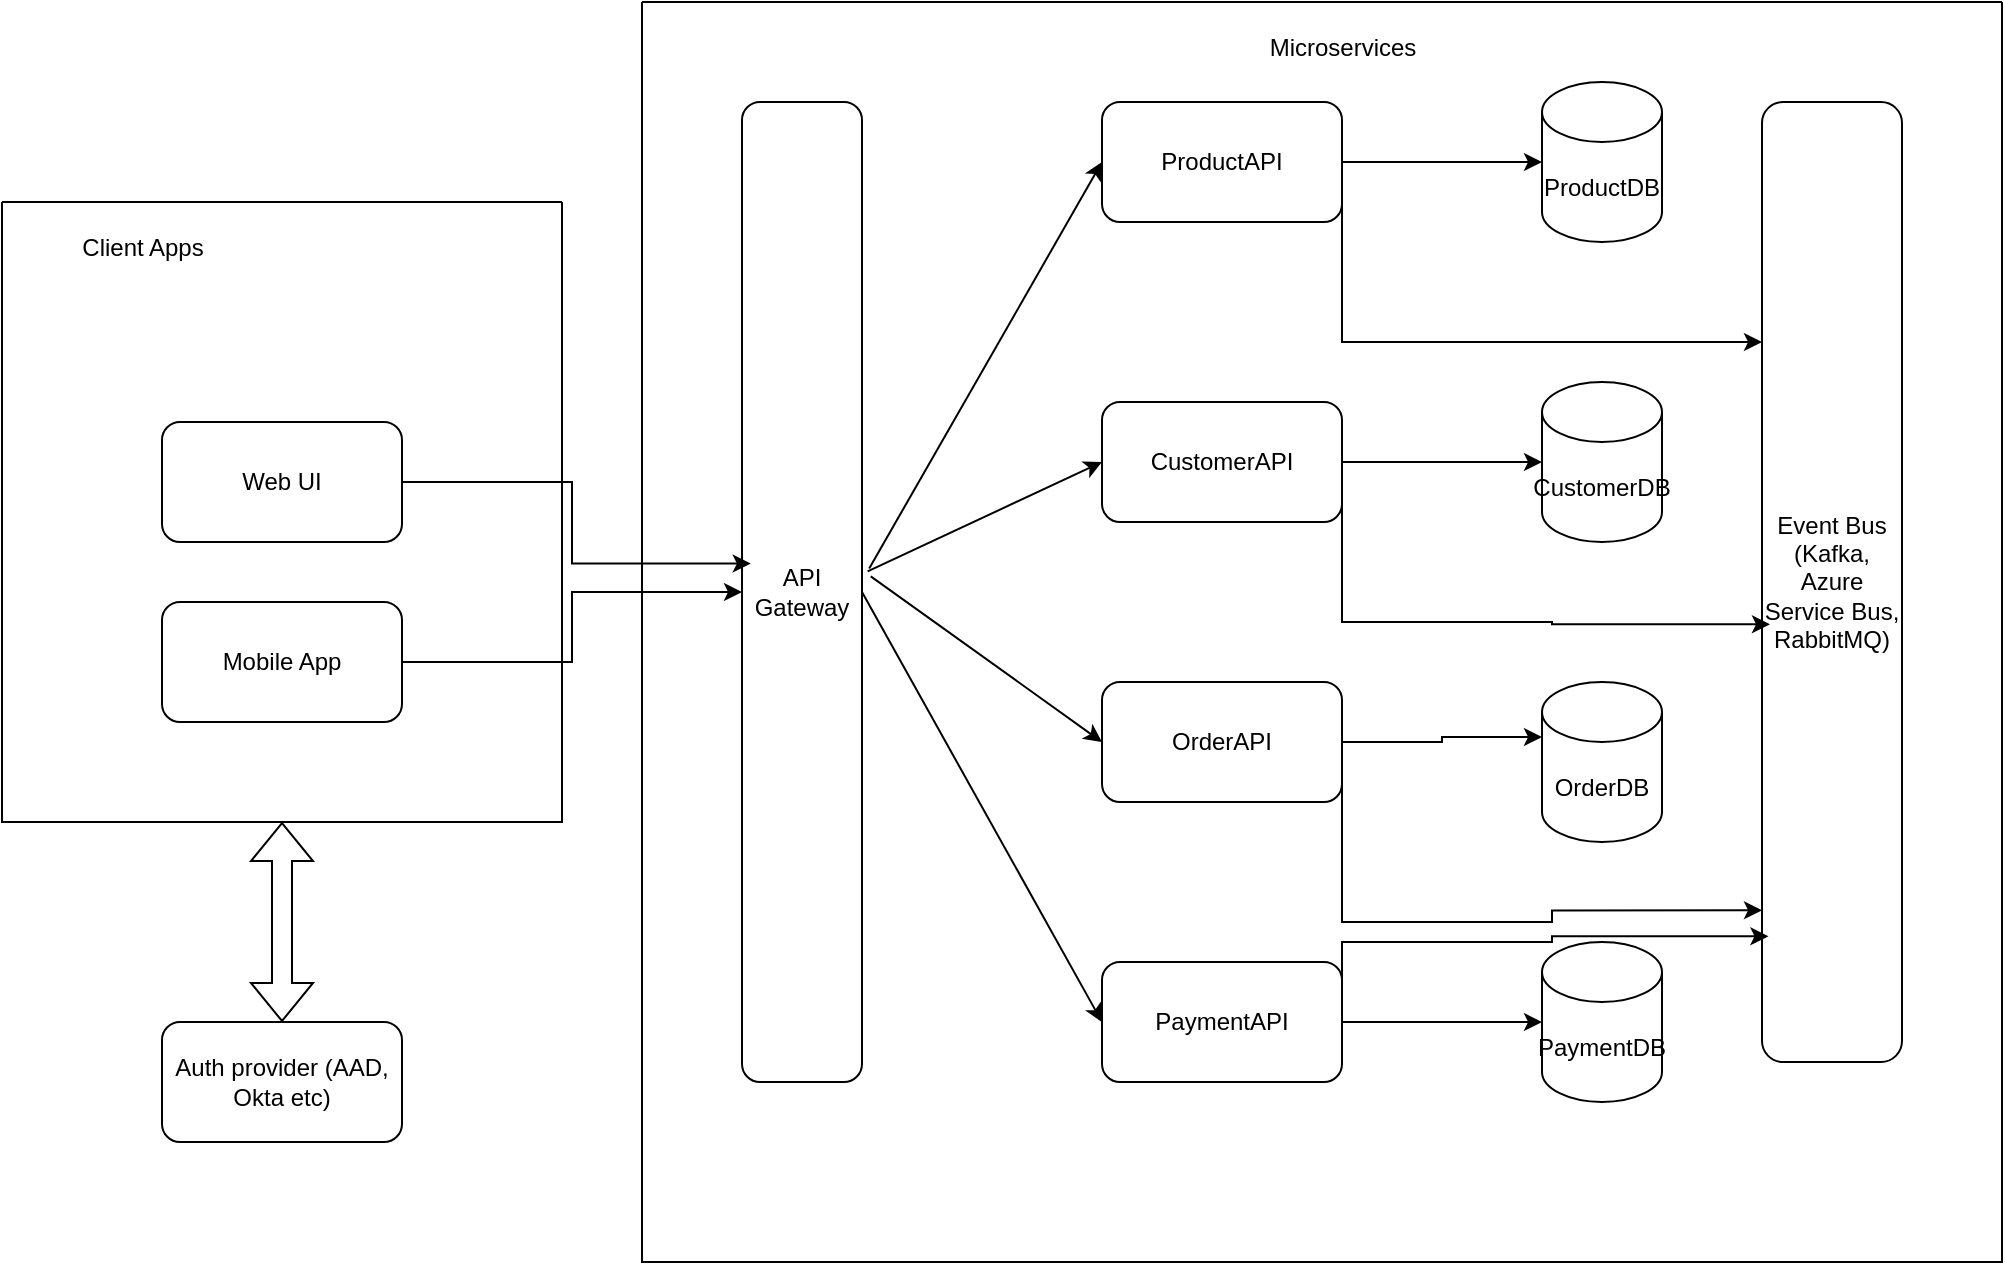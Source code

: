 <mxfile version="24.7.7">
  <diagram name="Page-1" id="5f0bae14-7c28-e335-631c-24af17079c00">
    <mxGraphModel dx="1050" dy="653" grid="1" gridSize="10" guides="1" tooltips="1" connect="1" arrows="1" fold="1" page="1" pageScale="1" pageWidth="1100" pageHeight="850" background="none" math="0" shadow="0">
      <root>
        <mxCell id="0" />
        <mxCell id="1" parent="0" />
        <mxCell id="op6FMdHfQH28spkMEmfJ-1" value="" style="swimlane;startSize=0;" vertex="1" parent="1">
          <mxGeometry x="30" y="130" width="280" height="310" as="geometry" />
        </mxCell>
        <mxCell id="op6FMdHfQH28spkMEmfJ-3" value="Web UI" style="rounded=1;whiteSpace=wrap;html=1;" vertex="1" parent="op6FMdHfQH28spkMEmfJ-1">
          <mxGeometry x="80" y="110" width="120" height="60" as="geometry" />
        </mxCell>
        <mxCell id="op6FMdHfQH28spkMEmfJ-4" value="Mobile App" style="rounded=1;whiteSpace=wrap;html=1;" vertex="1" parent="op6FMdHfQH28spkMEmfJ-1">
          <mxGeometry x="80" y="200" width="120" height="60" as="geometry" />
        </mxCell>
        <mxCell id="op6FMdHfQH28spkMEmfJ-2" value="Client Apps" style="text;html=1;align=center;verticalAlign=middle;resizable=0;points=[];autosize=1;strokeColor=none;fillColor=none;" vertex="1" parent="1">
          <mxGeometry x="60" y="138" width="80" height="30" as="geometry" />
        </mxCell>
        <mxCell id="op6FMdHfQH28spkMEmfJ-6" value="Auth provider (AAD, Okta etc)" style="rounded=1;whiteSpace=wrap;html=1;" vertex="1" parent="1">
          <mxGeometry x="110" y="540" width="120" height="60" as="geometry" />
        </mxCell>
        <mxCell id="op6FMdHfQH28spkMEmfJ-8" value="" style="shape=flexArrow;endArrow=classic;startArrow=classic;html=1;rounded=0;entryX=0.5;entryY=1;entryDx=0;entryDy=0;" edge="1" parent="1" target="op6FMdHfQH28spkMEmfJ-1">
          <mxGeometry width="100" height="100" relative="1" as="geometry">
            <mxPoint x="170" y="540" as="sourcePoint" />
            <mxPoint x="177.843" y="440" as="targetPoint" />
          </mxGeometry>
        </mxCell>
        <mxCell id="op6FMdHfQH28spkMEmfJ-11" value="" style="swimlane;startSize=0;" vertex="1" parent="1">
          <mxGeometry x="350" y="30" width="680" height="630" as="geometry" />
        </mxCell>
        <mxCell id="op6FMdHfQH28spkMEmfJ-12" value="API Gateway" style="rounded=1;whiteSpace=wrap;html=1;" vertex="1" parent="op6FMdHfQH28spkMEmfJ-11">
          <mxGeometry x="50" y="50" width="60" height="490" as="geometry" />
        </mxCell>
        <mxCell id="op6FMdHfQH28spkMEmfJ-16" value="ProductAPI" style="rounded=1;whiteSpace=wrap;html=1;" vertex="1" parent="op6FMdHfQH28spkMEmfJ-11">
          <mxGeometry x="230" y="50" width="120" height="60" as="geometry" />
        </mxCell>
        <mxCell id="op6FMdHfQH28spkMEmfJ-18" value="OrderAPI" style="rounded=1;whiteSpace=wrap;html=1;" vertex="1" parent="op6FMdHfQH28spkMEmfJ-11">
          <mxGeometry x="230" y="340" width="120" height="60" as="geometry" />
        </mxCell>
        <mxCell id="op6FMdHfQH28spkMEmfJ-17" value="CustomerAPI" style="rounded=1;whiteSpace=wrap;html=1;" vertex="1" parent="op6FMdHfQH28spkMEmfJ-11">
          <mxGeometry x="230" y="200" width="120" height="60" as="geometry" />
        </mxCell>
        <mxCell id="op6FMdHfQH28spkMEmfJ-19" value="PaymentAPI" style="rounded=1;whiteSpace=wrap;html=1;" vertex="1" parent="op6FMdHfQH28spkMEmfJ-11">
          <mxGeometry x="230" y="480" width="120" height="60" as="geometry" />
        </mxCell>
        <mxCell id="op6FMdHfQH28spkMEmfJ-21" value="ProductDB" style="shape=cylinder3;whiteSpace=wrap;html=1;boundedLbl=1;backgroundOutline=1;size=15;" vertex="1" parent="op6FMdHfQH28spkMEmfJ-11">
          <mxGeometry x="450" y="40" width="60" height="80" as="geometry" />
        </mxCell>
        <mxCell id="op6FMdHfQH28spkMEmfJ-22" value="CustomerDB" style="shape=cylinder3;whiteSpace=wrap;html=1;boundedLbl=1;backgroundOutline=1;size=15;" vertex="1" parent="op6FMdHfQH28spkMEmfJ-11">
          <mxGeometry x="450" y="190" width="60" height="80" as="geometry" />
        </mxCell>
        <mxCell id="op6FMdHfQH28spkMEmfJ-23" value="OrderDB" style="shape=cylinder3;whiteSpace=wrap;html=1;boundedLbl=1;backgroundOutline=1;size=15;" vertex="1" parent="op6FMdHfQH28spkMEmfJ-11">
          <mxGeometry x="450" y="340" width="60" height="80" as="geometry" />
        </mxCell>
        <mxCell id="op6FMdHfQH28spkMEmfJ-24" value="PaymentDB" style="shape=cylinder3;whiteSpace=wrap;html=1;boundedLbl=1;backgroundOutline=1;size=15;" vertex="1" parent="op6FMdHfQH28spkMEmfJ-11">
          <mxGeometry x="450" y="470" width="60" height="80" as="geometry" />
        </mxCell>
        <mxCell id="op6FMdHfQH28spkMEmfJ-25" value="" style="endArrow=classic;html=1;rounded=0;exitX=1.06;exitY=0.476;exitDx=0;exitDy=0;exitPerimeter=0;entryX=0;entryY=0.5;entryDx=0;entryDy=0;" edge="1" parent="op6FMdHfQH28spkMEmfJ-11" source="op6FMdHfQH28spkMEmfJ-12" target="op6FMdHfQH28spkMEmfJ-16">
          <mxGeometry width="50" height="50" relative="1" as="geometry">
            <mxPoint x="160" y="330" as="sourcePoint" />
            <mxPoint x="210" y="280" as="targetPoint" />
          </mxGeometry>
        </mxCell>
        <mxCell id="op6FMdHfQH28spkMEmfJ-26" value="" style="endArrow=classic;html=1;rounded=0;exitX=1.047;exitY=0.479;exitDx=0;exitDy=0;exitPerimeter=0;entryX=0;entryY=0.5;entryDx=0;entryDy=0;" edge="1" parent="op6FMdHfQH28spkMEmfJ-11" source="op6FMdHfQH28spkMEmfJ-12" target="op6FMdHfQH28spkMEmfJ-17">
          <mxGeometry width="50" height="50" relative="1" as="geometry">
            <mxPoint x="160" y="330" as="sourcePoint" />
            <mxPoint x="210" y="280" as="targetPoint" />
          </mxGeometry>
        </mxCell>
        <mxCell id="op6FMdHfQH28spkMEmfJ-29" value="" style="endArrow=classic;html=1;rounded=0;exitX=1.073;exitY=0.484;exitDx=0;exitDy=0;exitPerimeter=0;entryX=0;entryY=0.5;entryDx=0;entryDy=0;" edge="1" parent="op6FMdHfQH28spkMEmfJ-11" source="op6FMdHfQH28spkMEmfJ-12" target="op6FMdHfQH28spkMEmfJ-18">
          <mxGeometry width="50" height="50" relative="1" as="geometry">
            <mxPoint x="123" y="295" as="sourcePoint" />
            <mxPoint x="240" y="240" as="targetPoint" />
            <Array as="points">
              <mxPoint x="230" y="370" />
            </Array>
          </mxGeometry>
        </mxCell>
        <mxCell id="op6FMdHfQH28spkMEmfJ-33" value="" style="endArrow=classic;html=1;rounded=0;exitX=1;exitY=0.5;exitDx=0;exitDy=0;entryX=0;entryY=0.5;entryDx=0;entryDy=0;" edge="1" parent="op6FMdHfQH28spkMEmfJ-11" source="op6FMdHfQH28spkMEmfJ-12">
          <mxGeometry width="50" height="50" relative="1" as="geometry">
            <mxPoint x="114" y="713" as="sourcePoint" />
            <mxPoint x="230" y="510" as="targetPoint" />
          </mxGeometry>
        </mxCell>
        <mxCell id="op6FMdHfQH28spkMEmfJ-34" style="edgeStyle=orthogonalEdgeStyle;rounded=0;orthogonalLoop=1;jettySize=auto;html=1;exitX=1;exitY=0.5;exitDx=0;exitDy=0;entryX=0;entryY=0.5;entryDx=0;entryDy=0;entryPerimeter=0;" edge="1" parent="op6FMdHfQH28spkMEmfJ-11" source="op6FMdHfQH28spkMEmfJ-16" target="op6FMdHfQH28spkMEmfJ-21">
          <mxGeometry relative="1" as="geometry" />
        </mxCell>
        <mxCell id="op6FMdHfQH28spkMEmfJ-35" style="edgeStyle=orthogonalEdgeStyle;rounded=0;orthogonalLoop=1;jettySize=auto;html=1;exitX=1;exitY=0.5;exitDx=0;exitDy=0;entryX=0;entryY=0.5;entryDx=0;entryDy=0;entryPerimeter=0;" edge="1" parent="op6FMdHfQH28spkMEmfJ-11" source="op6FMdHfQH28spkMEmfJ-17" target="op6FMdHfQH28spkMEmfJ-22">
          <mxGeometry relative="1" as="geometry" />
        </mxCell>
        <mxCell id="op6FMdHfQH28spkMEmfJ-36" style="edgeStyle=orthogonalEdgeStyle;rounded=0;orthogonalLoop=1;jettySize=auto;html=1;exitX=1;exitY=0.5;exitDx=0;exitDy=0;entryX=0;entryY=0;entryDx=0;entryDy=27.5;entryPerimeter=0;" edge="1" parent="op6FMdHfQH28spkMEmfJ-11" source="op6FMdHfQH28spkMEmfJ-18" target="op6FMdHfQH28spkMEmfJ-23">
          <mxGeometry relative="1" as="geometry" />
        </mxCell>
        <mxCell id="op6FMdHfQH28spkMEmfJ-37" style="edgeStyle=orthogonalEdgeStyle;rounded=0;orthogonalLoop=1;jettySize=auto;html=1;exitX=1;exitY=0.5;exitDx=0;exitDy=0;entryX=0;entryY=0.5;entryDx=0;entryDy=0;entryPerimeter=0;" edge="1" parent="op6FMdHfQH28spkMEmfJ-11" source="op6FMdHfQH28spkMEmfJ-19" target="op6FMdHfQH28spkMEmfJ-24">
          <mxGeometry relative="1" as="geometry" />
        </mxCell>
        <mxCell id="op6FMdHfQH28spkMEmfJ-15" value="Microservices" style="text;html=1;align=center;verticalAlign=middle;resizable=0;points=[];autosize=1;strokeColor=none;fillColor=none;" vertex="1" parent="1">
          <mxGeometry x="650" y="38" width="100" height="30" as="geometry" />
        </mxCell>
        <mxCell id="op6FMdHfQH28spkMEmfJ-20" value="Event Bus (Kafka, Azure Service Bus, RabbitMQ)" style="rounded=1;whiteSpace=wrap;html=1;" vertex="1" parent="1">
          <mxGeometry x="910" y="80" width="70" height="480" as="geometry" />
        </mxCell>
        <mxCell id="op6FMdHfQH28spkMEmfJ-27" style="edgeStyle=orthogonalEdgeStyle;rounded=0;orthogonalLoop=1;jettySize=auto;html=1;exitX=1;exitY=0.5;exitDx=0;exitDy=0;entryX=0.073;entryY=0.471;entryDx=0;entryDy=0;entryPerimeter=0;" edge="1" parent="1" source="op6FMdHfQH28spkMEmfJ-3" target="op6FMdHfQH28spkMEmfJ-12">
          <mxGeometry relative="1" as="geometry" />
        </mxCell>
        <mxCell id="op6FMdHfQH28spkMEmfJ-28" style="edgeStyle=orthogonalEdgeStyle;rounded=0;orthogonalLoop=1;jettySize=auto;html=1;exitX=1;exitY=0.5;exitDx=0;exitDy=0;entryX=0;entryY=0.5;entryDx=0;entryDy=0;" edge="1" parent="1" source="op6FMdHfQH28spkMEmfJ-4" target="op6FMdHfQH28spkMEmfJ-12">
          <mxGeometry relative="1" as="geometry" />
        </mxCell>
        <mxCell id="op6FMdHfQH28spkMEmfJ-38" style="edgeStyle=orthogonalEdgeStyle;rounded=0;orthogonalLoop=1;jettySize=auto;html=1;exitX=1;exitY=0.75;exitDx=0;exitDy=0;entryX=0;entryY=0.25;entryDx=0;entryDy=0;" edge="1" parent="1" source="op6FMdHfQH28spkMEmfJ-16" target="op6FMdHfQH28spkMEmfJ-20">
          <mxGeometry relative="1" as="geometry">
            <Array as="points">
              <mxPoint x="700" y="200" />
            </Array>
          </mxGeometry>
        </mxCell>
        <mxCell id="op6FMdHfQH28spkMEmfJ-39" style="edgeStyle=orthogonalEdgeStyle;rounded=0;orthogonalLoop=1;jettySize=auto;html=1;exitX=1;exitY=0.75;exitDx=0;exitDy=0;entryX=0.057;entryY=0.544;entryDx=0;entryDy=0;entryPerimeter=0;" edge="1" parent="1" source="op6FMdHfQH28spkMEmfJ-17" target="op6FMdHfQH28spkMEmfJ-20">
          <mxGeometry relative="1" as="geometry">
            <Array as="points">
              <mxPoint x="700" y="340" />
              <mxPoint x="805" y="340" />
              <mxPoint x="805" y="341" />
            </Array>
          </mxGeometry>
        </mxCell>
        <mxCell id="op6FMdHfQH28spkMEmfJ-40" style="edgeStyle=orthogonalEdgeStyle;rounded=0;orthogonalLoop=1;jettySize=auto;html=1;exitX=1;exitY=0.75;exitDx=0;exitDy=0;entryX=0;entryY=0.842;entryDx=0;entryDy=0;entryPerimeter=0;" edge="1" parent="1" source="op6FMdHfQH28spkMEmfJ-18" target="op6FMdHfQH28spkMEmfJ-20">
          <mxGeometry relative="1" as="geometry">
            <Array as="points">
              <mxPoint x="700" y="490" />
              <mxPoint x="805" y="490" />
              <mxPoint x="805" y="484" />
            </Array>
          </mxGeometry>
        </mxCell>
        <mxCell id="op6FMdHfQH28spkMEmfJ-41" style="edgeStyle=orthogonalEdgeStyle;rounded=0;orthogonalLoop=1;jettySize=auto;html=1;exitX=1;exitY=0.25;exitDx=0;exitDy=0;entryX=0.046;entryY=0.869;entryDx=0;entryDy=0;entryPerimeter=0;" edge="1" parent="1" source="op6FMdHfQH28spkMEmfJ-19" target="op6FMdHfQH28spkMEmfJ-20">
          <mxGeometry relative="1" as="geometry">
            <Array as="points">
              <mxPoint x="700" y="500" />
              <mxPoint x="805" y="500" />
              <mxPoint x="805" y="497" />
            </Array>
          </mxGeometry>
        </mxCell>
      </root>
    </mxGraphModel>
  </diagram>
</mxfile>

